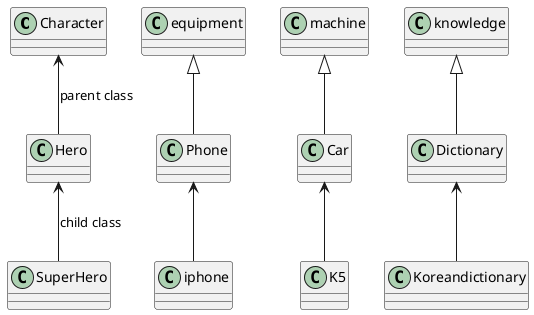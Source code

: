 @startuml
'https://plantuml.com/sequence-diagram


Character <-- Hero : parent class
Hero <-- SuperHero : child class


class Phone extends equipment
Phone <-- iphone

class Car extends machine
Car <-- K5

class Dictionary extends knowledge
Dictionary <-- Koreandictionary
@enduml